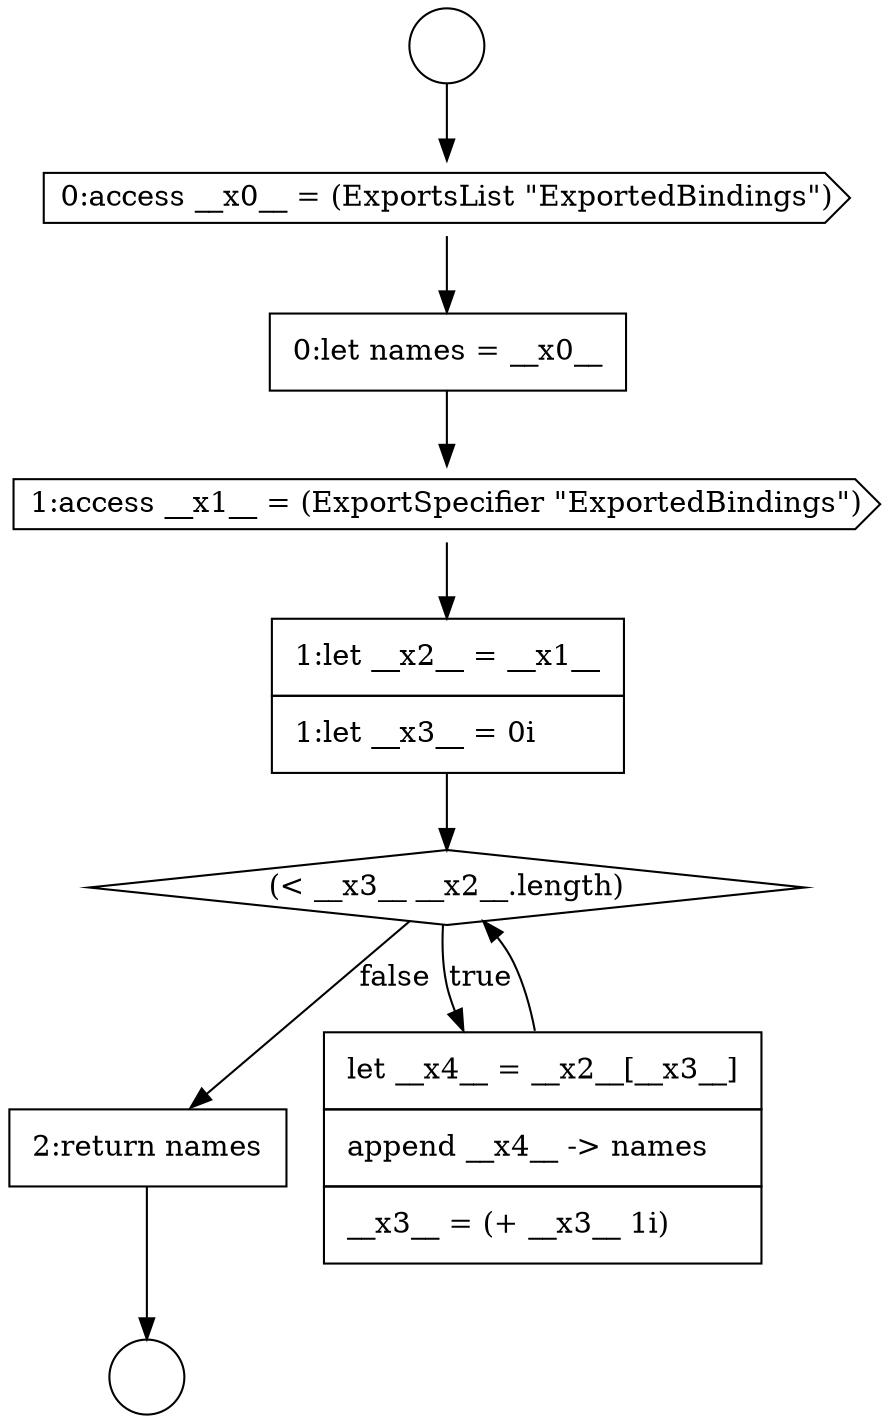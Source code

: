 digraph {
  node10061 [shape=none, margin=0, label=<<font color="black">
    <table border="0" cellborder="1" cellspacing="0" cellpadding="10">
      <tr><td align="left">2:return names</td></tr>
    </table>
  </font>> color="black" fillcolor="white" style=filled]
  node10053 [shape=circle label=" " color="black" fillcolor="white" style=filled]
  node10057 [shape=cds, label=<<font color="black">1:access __x1__ = (ExportSpecifier &quot;ExportedBindings&quot;)</font>> color="black" fillcolor="white" style=filled]
  node10058 [shape=none, margin=0, label=<<font color="black">
    <table border="0" cellborder="1" cellspacing="0" cellpadding="10">
      <tr><td align="left">1:let __x2__ = __x1__</td></tr>
      <tr><td align="left">1:let __x3__ = 0i</td></tr>
    </table>
  </font>> color="black" fillcolor="white" style=filled]
  node10056 [shape=none, margin=0, label=<<font color="black">
    <table border="0" cellborder="1" cellspacing="0" cellpadding="10">
      <tr><td align="left">0:let names = __x0__</td></tr>
    </table>
  </font>> color="black" fillcolor="white" style=filled]
  node10059 [shape=diamond, label=<<font color="black">(&lt; __x3__ __x2__.length)</font>> color="black" fillcolor="white" style=filled]
  node10055 [shape=cds, label=<<font color="black">0:access __x0__ = (ExportsList &quot;ExportedBindings&quot;)</font>> color="black" fillcolor="white" style=filled]
  node10054 [shape=circle label=" " color="black" fillcolor="white" style=filled]
  node10060 [shape=none, margin=0, label=<<font color="black">
    <table border="0" cellborder="1" cellspacing="0" cellpadding="10">
      <tr><td align="left">let __x4__ = __x2__[__x3__]</td></tr>
      <tr><td align="left">append __x4__ -&gt; names</td></tr>
      <tr><td align="left">__x3__ = (+ __x3__ 1i)</td></tr>
    </table>
  </font>> color="black" fillcolor="white" style=filled]
  node10058 -> node10059 [ color="black"]
  node10059 -> node10060 [label=<<font color="black">true</font>> color="black"]
  node10059 -> node10061 [label=<<font color="black">false</font>> color="black"]
  node10055 -> node10056 [ color="black"]
  node10057 -> node10058 [ color="black"]
  node10056 -> node10057 [ color="black"]
  node10061 -> node10054 [ color="black"]
  node10053 -> node10055 [ color="black"]
  node10060 -> node10059 [ color="black"]
}
